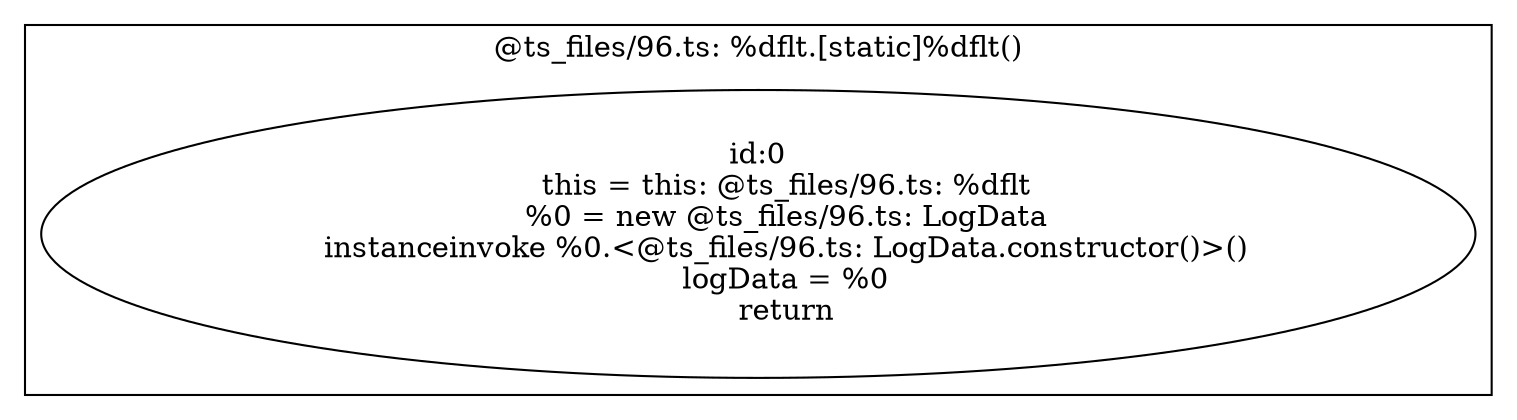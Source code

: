 digraph "96.ts" {
subgraph "cluster_@ts_files/96.ts: %dflt.[static]%dflt()" {
  label="@ts_files/96.ts: %dflt.[static]%dflt()";
  Node33310 [label="id:0
      this = this: @ts_files/96.ts: %dflt
      %0 = new @ts_files/96.ts: LogData
      instanceinvoke %0.<@ts_files/96.ts: LogData.constructor()>()
      logData = %0
      return"];
}
}
